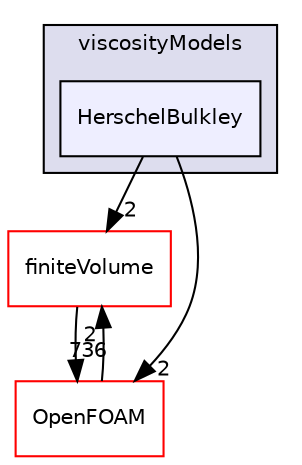 digraph "src/transportModels/incompressible/viscosityModels/HerschelBulkley" {
  bgcolor=transparent;
  compound=true
  node [ fontsize="10", fontname="Helvetica"];
  edge [ labelfontsize="10", labelfontname="Helvetica"];
  subgraph clusterdir_96098a512bec5be00e402918bdacabdd {
    graph [ bgcolor="#ddddee", pencolor="black", label="viscosityModels" fontname="Helvetica", fontsize="10", URL="dir_96098a512bec5be00e402918bdacabdd.html"]
  dir_bc9d600d06c7f6f15ec9d10495e9d3a9 [shape=box, label="HerschelBulkley", style="filled", fillcolor="#eeeeff", pencolor="black", URL="dir_bc9d600d06c7f6f15ec9d10495e9d3a9.html"];
  }
  dir_9bd15774b555cf7259a6fa18f99fe99b [shape=box label="finiteVolume" color="red" URL="dir_9bd15774b555cf7259a6fa18f99fe99b.html"];
  dir_c5473ff19b20e6ec4dfe5c310b3778a8 [shape=box label="OpenFOAM" color="red" URL="dir_c5473ff19b20e6ec4dfe5c310b3778a8.html"];
  dir_9bd15774b555cf7259a6fa18f99fe99b->dir_c5473ff19b20e6ec4dfe5c310b3778a8 [headlabel="736", labeldistance=1.5 headhref="dir_000894_001888.html"];
  dir_bc9d600d06c7f6f15ec9d10495e9d3a9->dir_9bd15774b555cf7259a6fa18f99fe99b [headlabel="2", labeldistance=1.5 headhref="dir_002947_000894.html"];
  dir_bc9d600d06c7f6f15ec9d10495e9d3a9->dir_c5473ff19b20e6ec4dfe5c310b3778a8 [headlabel="2", labeldistance=1.5 headhref="dir_002947_001888.html"];
  dir_c5473ff19b20e6ec4dfe5c310b3778a8->dir_9bd15774b555cf7259a6fa18f99fe99b [headlabel="2", labeldistance=1.5 headhref="dir_001888_000894.html"];
}
